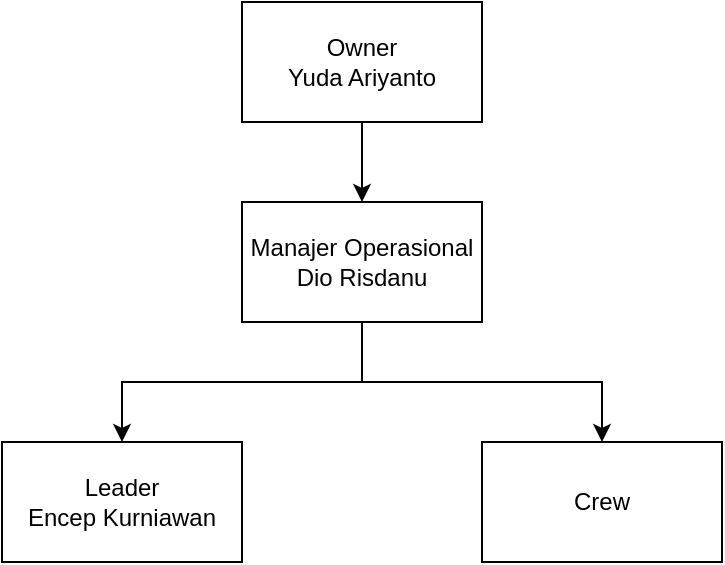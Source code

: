 <mxfile version="21.3.2" type="github">
  <diagram name="Page-1" id="ewrPoNHUHaw7HHpMCDvH">
    <mxGraphModel dx="880" dy="560" grid="1" gridSize="10" guides="1" tooltips="1" connect="1" arrows="1" fold="1" page="1" pageScale="1" pageWidth="850" pageHeight="1100" math="0" shadow="0">
      <root>
        <mxCell id="0" />
        <mxCell id="1" parent="0" />
        <mxCell id="tEpLH3CqAMYvzMPHlKIx-5" value="" style="edgeStyle=orthogonalEdgeStyle;rounded=0;orthogonalLoop=1;jettySize=auto;html=1;" edge="1" parent="1" source="tEpLH3CqAMYvzMPHlKIx-1" target="tEpLH3CqAMYvzMPHlKIx-3">
          <mxGeometry relative="1" as="geometry" />
        </mxCell>
        <mxCell id="tEpLH3CqAMYvzMPHlKIx-1" value="Owner&lt;br&gt;Yuda Ariyanto" style="rounded=0;whiteSpace=wrap;html=1;" vertex="1" parent="1">
          <mxGeometry x="360" y="260" width="120" height="60" as="geometry" />
        </mxCell>
        <mxCell id="tEpLH3CqAMYvzMPHlKIx-2" value="Leader&lt;br&gt;Encep Kurniawan" style="rounded=0;whiteSpace=wrap;html=1;" vertex="1" parent="1">
          <mxGeometry x="240" y="480" width="120" height="60" as="geometry" />
        </mxCell>
        <mxCell id="tEpLH3CqAMYvzMPHlKIx-6" style="edgeStyle=orthogonalEdgeStyle;rounded=0;orthogonalLoop=1;jettySize=auto;html=1;entryX=0.5;entryY=0;entryDx=0;entryDy=0;" edge="1" parent="1" source="tEpLH3CqAMYvzMPHlKIx-3" target="tEpLH3CqAMYvzMPHlKIx-2">
          <mxGeometry relative="1" as="geometry" />
        </mxCell>
        <mxCell id="tEpLH3CqAMYvzMPHlKIx-7" style="edgeStyle=orthogonalEdgeStyle;rounded=0;orthogonalLoop=1;jettySize=auto;html=1;entryX=0.5;entryY=0;entryDx=0;entryDy=0;" edge="1" parent="1" source="tEpLH3CqAMYvzMPHlKIx-3" target="tEpLH3CqAMYvzMPHlKIx-4">
          <mxGeometry relative="1" as="geometry" />
        </mxCell>
        <mxCell id="tEpLH3CqAMYvzMPHlKIx-3" value="Manajer Operasional&lt;br&gt;Dio Risdanu" style="rounded=0;whiteSpace=wrap;html=1;" vertex="1" parent="1">
          <mxGeometry x="360" y="360" width="120" height="60" as="geometry" />
        </mxCell>
        <mxCell id="tEpLH3CqAMYvzMPHlKIx-4" value="Crew" style="rounded=0;whiteSpace=wrap;html=1;" vertex="1" parent="1">
          <mxGeometry x="480" y="480" width="120" height="60" as="geometry" />
        </mxCell>
      </root>
    </mxGraphModel>
  </diagram>
</mxfile>

